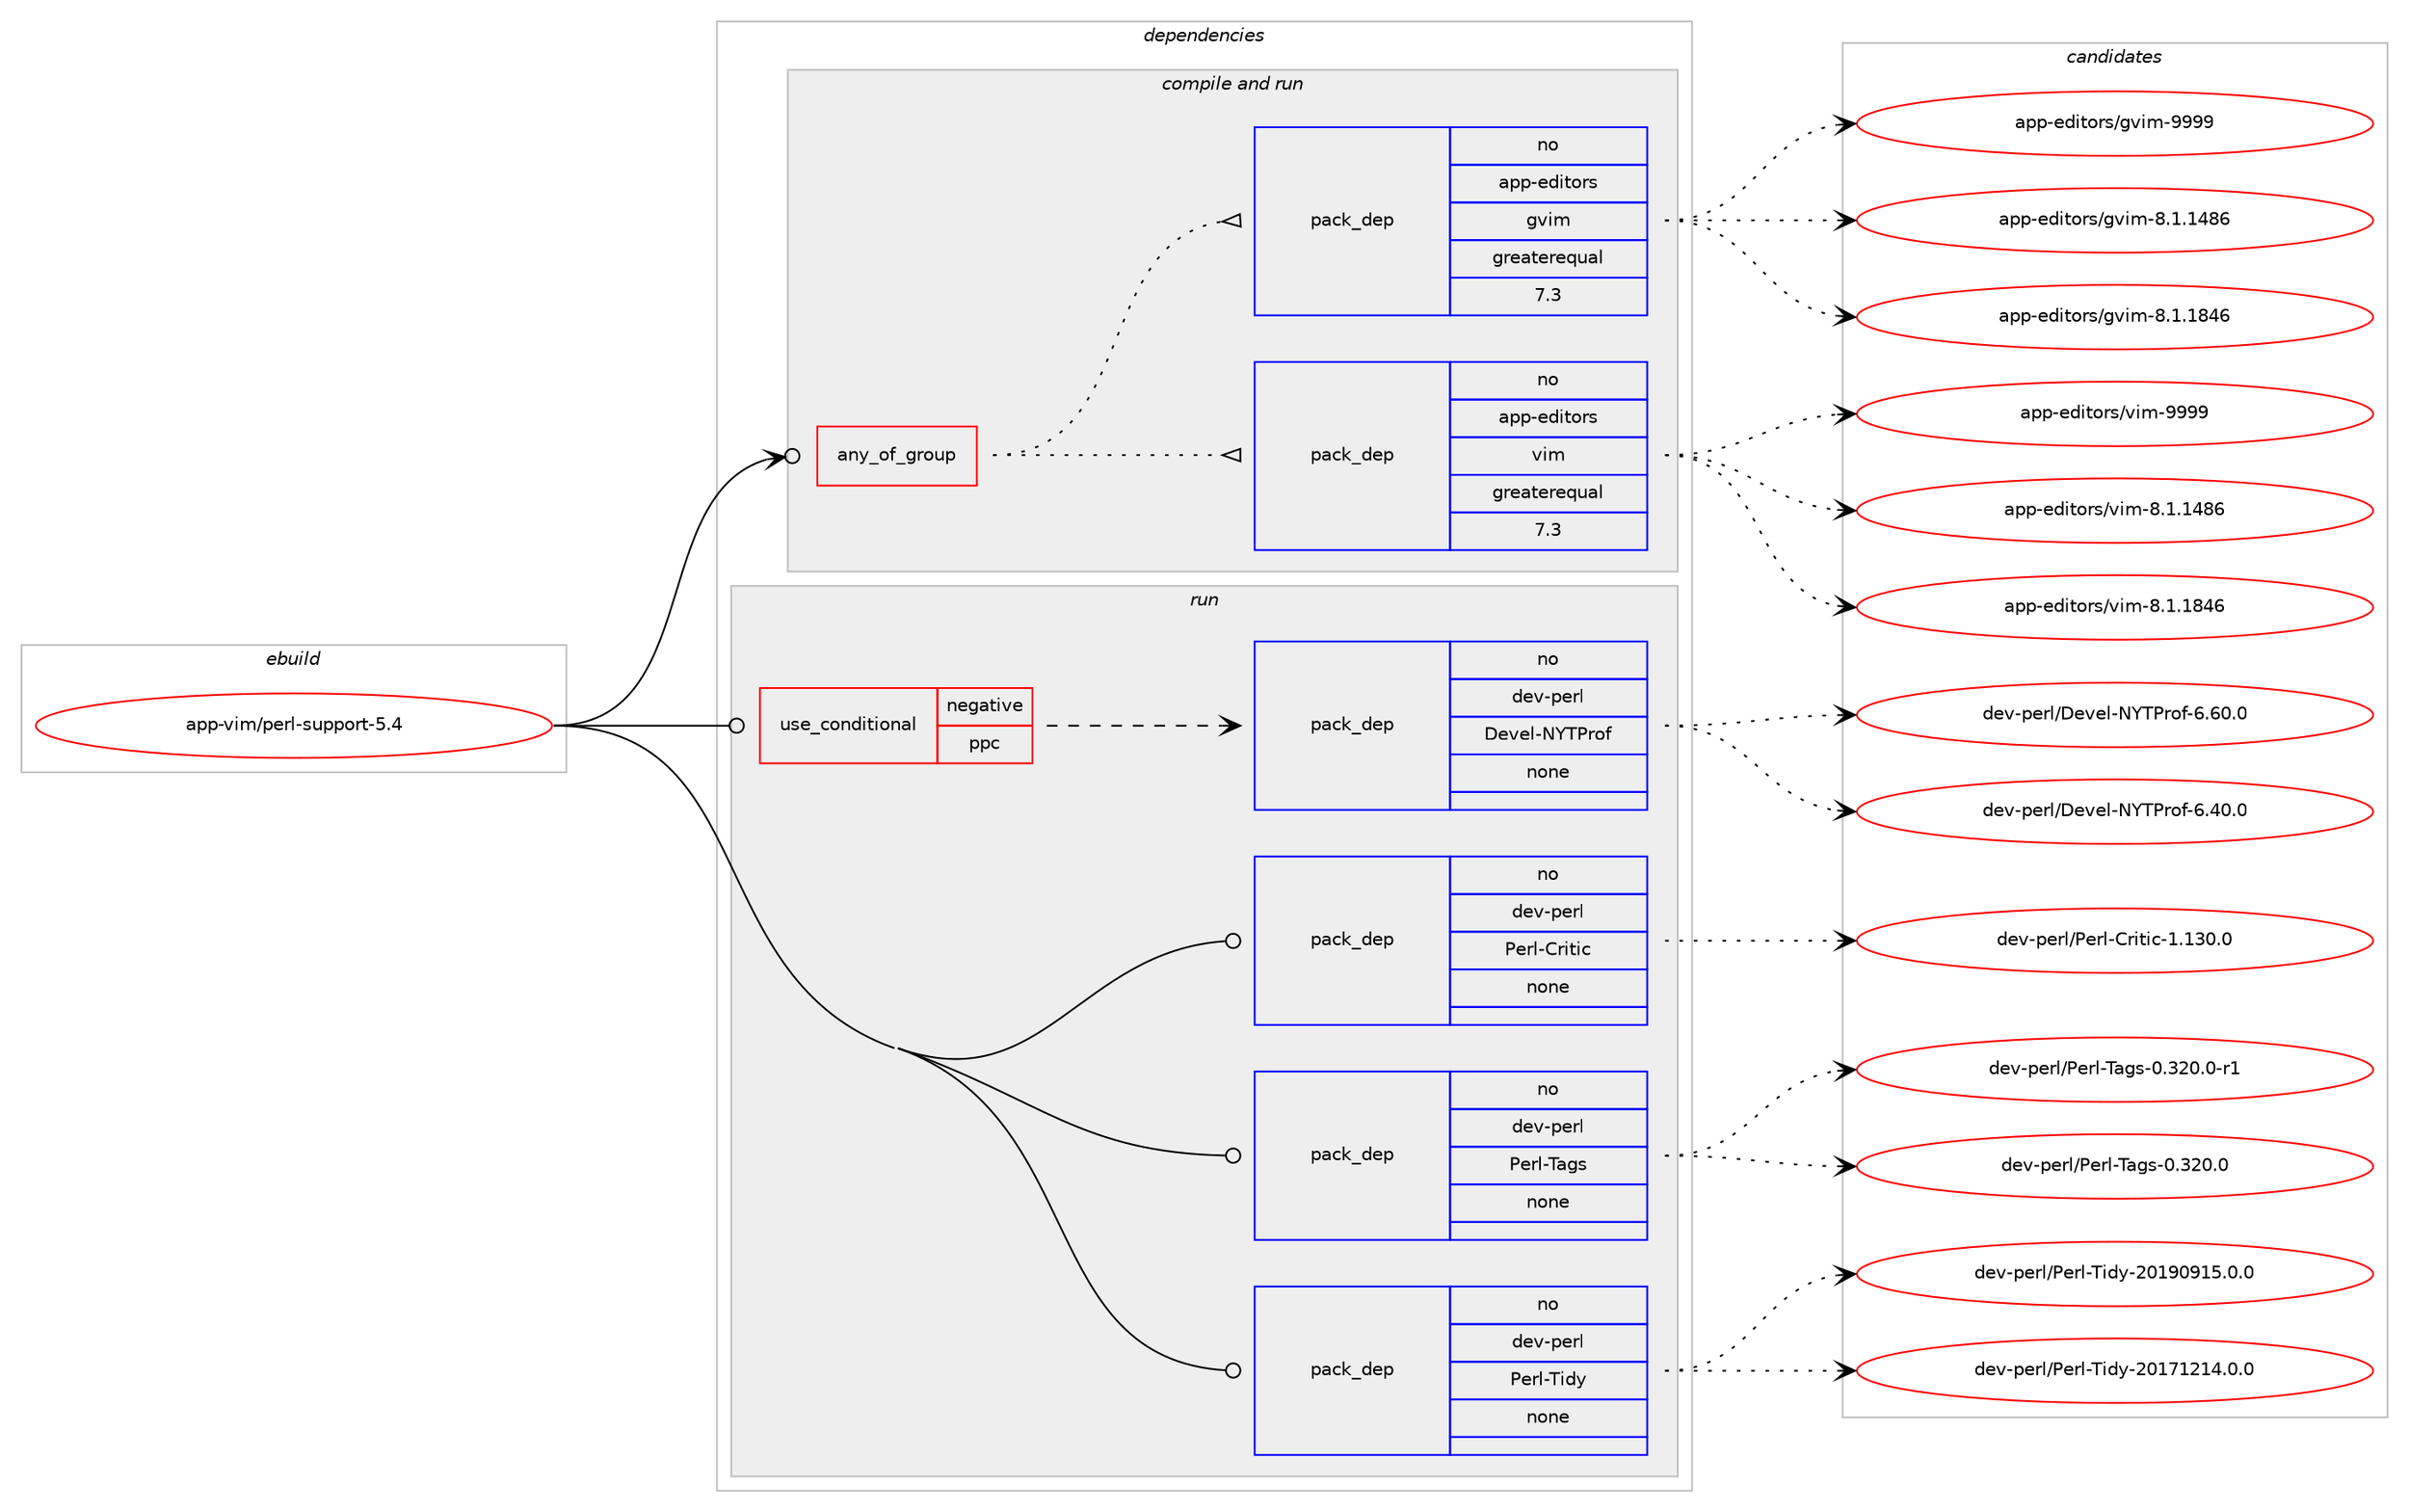 digraph prolog {

# *************
# Graph options
# *************

newrank=true;
concentrate=true;
compound=true;
graph [rankdir=LR,fontname=Helvetica,fontsize=10,ranksep=1.5];#, ranksep=2.5, nodesep=0.2];
edge  [arrowhead=vee];
node  [fontname=Helvetica,fontsize=10];

# **********
# The ebuild
# **********

subgraph cluster_leftcol {
color=gray;
rank=same;
label=<<i>ebuild</i>>;
id [label="app-vim/perl-support-5.4", color=red, width=4, href="../app-vim/perl-support-5.4.svg"];
}

# ****************
# The dependencies
# ****************

subgraph cluster_midcol {
color=gray;
label=<<i>dependencies</i>>;
subgraph cluster_compile {
fillcolor="#eeeeee";
style=filled;
label=<<i>compile</i>>;
}
subgraph cluster_compileandrun {
fillcolor="#eeeeee";
style=filled;
label=<<i>compile and run</i>>;
subgraph any9112 {
dependency514080 [label=<<TABLE BORDER="0" CELLBORDER="1" CELLSPACING="0" CELLPADDING="4"><TR><TD CELLPADDING="10">any_of_group</TD></TR></TABLE>>, shape=none, color=red];subgraph pack382432 {
dependency514081 [label=<<TABLE BORDER="0" CELLBORDER="1" CELLSPACING="0" CELLPADDING="4" WIDTH="220"><TR><TD ROWSPAN="6" CELLPADDING="30">pack_dep</TD></TR><TR><TD WIDTH="110">no</TD></TR><TR><TD>app-editors</TD></TR><TR><TD>vim</TD></TR><TR><TD>greaterequal</TD></TR><TR><TD>7.3</TD></TR></TABLE>>, shape=none, color=blue];
}
dependency514080:e -> dependency514081:w [weight=20,style="dotted",arrowhead="oinv"];
subgraph pack382433 {
dependency514082 [label=<<TABLE BORDER="0" CELLBORDER="1" CELLSPACING="0" CELLPADDING="4" WIDTH="220"><TR><TD ROWSPAN="6" CELLPADDING="30">pack_dep</TD></TR><TR><TD WIDTH="110">no</TD></TR><TR><TD>app-editors</TD></TR><TR><TD>gvim</TD></TR><TR><TD>greaterequal</TD></TR><TR><TD>7.3</TD></TR></TABLE>>, shape=none, color=blue];
}
dependency514080:e -> dependency514082:w [weight=20,style="dotted",arrowhead="oinv"];
}
id:e -> dependency514080:w [weight=20,style="solid",arrowhead="odotvee"];
}
subgraph cluster_run {
fillcolor="#eeeeee";
style=filled;
label=<<i>run</i>>;
subgraph cond122208 {
dependency514083 [label=<<TABLE BORDER="0" CELLBORDER="1" CELLSPACING="0" CELLPADDING="4"><TR><TD ROWSPAN="3" CELLPADDING="10">use_conditional</TD></TR><TR><TD>negative</TD></TR><TR><TD>ppc</TD></TR></TABLE>>, shape=none, color=red];
subgraph pack382434 {
dependency514084 [label=<<TABLE BORDER="0" CELLBORDER="1" CELLSPACING="0" CELLPADDING="4" WIDTH="220"><TR><TD ROWSPAN="6" CELLPADDING="30">pack_dep</TD></TR><TR><TD WIDTH="110">no</TD></TR><TR><TD>dev-perl</TD></TR><TR><TD>Devel-NYTProf</TD></TR><TR><TD>none</TD></TR><TR><TD></TD></TR></TABLE>>, shape=none, color=blue];
}
dependency514083:e -> dependency514084:w [weight=20,style="dashed",arrowhead="vee"];
}
id:e -> dependency514083:w [weight=20,style="solid",arrowhead="odot"];
subgraph pack382435 {
dependency514085 [label=<<TABLE BORDER="0" CELLBORDER="1" CELLSPACING="0" CELLPADDING="4" WIDTH="220"><TR><TD ROWSPAN="6" CELLPADDING="30">pack_dep</TD></TR><TR><TD WIDTH="110">no</TD></TR><TR><TD>dev-perl</TD></TR><TR><TD>Perl-Critic</TD></TR><TR><TD>none</TD></TR><TR><TD></TD></TR></TABLE>>, shape=none, color=blue];
}
id:e -> dependency514085:w [weight=20,style="solid",arrowhead="odot"];
subgraph pack382436 {
dependency514086 [label=<<TABLE BORDER="0" CELLBORDER="1" CELLSPACING="0" CELLPADDING="4" WIDTH="220"><TR><TD ROWSPAN="6" CELLPADDING="30">pack_dep</TD></TR><TR><TD WIDTH="110">no</TD></TR><TR><TD>dev-perl</TD></TR><TR><TD>Perl-Tags</TD></TR><TR><TD>none</TD></TR><TR><TD></TD></TR></TABLE>>, shape=none, color=blue];
}
id:e -> dependency514086:w [weight=20,style="solid",arrowhead="odot"];
subgraph pack382437 {
dependency514087 [label=<<TABLE BORDER="0" CELLBORDER="1" CELLSPACING="0" CELLPADDING="4" WIDTH="220"><TR><TD ROWSPAN="6" CELLPADDING="30">pack_dep</TD></TR><TR><TD WIDTH="110">no</TD></TR><TR><TD>dev-perl</TD></TR><TR><TD>Perl-Tidy</TD></TR><TR><TD>none</TD></TR><TR><TD></TD></TR></TABLE>>, shape=none, color=blue];
}
id:e -> dependency514087:w [weight=20,style="solid",arrowhead="odot"];
}
}

# **************
# The candidates
# **************

subgraph cluster_choices {
rank=same;
color=gray;
label=<<i>candidates</i>>;

subgraph choice382432 {
color=black;
nodesep=1;
choice971121124510110010511611111411547118105109455646494649525654 [label="app-editors/vim-8.1.1486", color=red, width=4,href="../app-editors/vim-8.1.1486.svg"];
choice971121124510110010511611111411547118105109455646494649565254 [label="app-editors/vim-8.1.1846", color=red, width=4,href="../app-editors/vim-8.1.1846.svg"];
choice9711211245101100105116111114115471181051094557575757 [label="app-editors/vim-9999", color=red, width=4,href="../app-editors/vim-9999.svg"];
dependency514081:e -> choice971121124510110010511611111411547118105109455646494649525654:w [style=dotted,weight="100"];
dependency514081:e -> choice971121124510110010511611111411547118105109455646494649565254:w [style=dotted,weight="100"];
dependency514081:e -> choice9711211245101100105116111114115471181051094557575757:w [style=dotted,weight="100"];
}
subgraph choice382433 {
color=black;
nodesep=1;
choice971121124510110010511611111411547103118105109455646494649525654 [label="app-editors/gvim-8.1.1486", color=red, width=4,href="../app-editors/gvim-8.1.1486.svg"];
choice971121124510110010511611111411547103118105109455646494649565254 [label="app-editors/gvim-8.1.1846", color=red, width=4,href="../app-editors/gvim-8.1.1846.svg"];
choice9711211245101100105116111114115471031181051094557575757 [label="app-editors/gvim-9999", color=red, width=4,href="../app-editors/gvim-9999.svg"];
dependency514082:e -> choice971121124510110010511611111411547103118105109455646494649525654:w [style=dotted,weight="100"];
dependency514082:e -> choice971121124510110010511611111411547103118105109455646494649565254:w [style=dotted,weight="100"];
dependency514082:e -> choice9711211245101100105116111114115471031181051094557575757:w [style=dotted,weight="100"];
}
subgraph choice382434 {
color=black;
nodesep=1;
choice100101118451121011141084768101118101108457889848011411110245544652484648 [label="dev-perl/Devel-NYTProf-6.40.0", color=red, width=4,href="../dev-perl/Devel-NYTProf-6.40.0.svg"];
choice100101118451121011141084768101118101108457889848011411110245544654484648 [label="dev-perl/Devel-NYTProf-6.60.0", color=red, width=4,href="../dev-perl/Devel-NYTProf-6.60.0.svg"];
dependency514084:e -> choice100101118451121011141084768101118101108457889848011411110245544652484648:w [style=dotted,weight="100"];
dependency514084:e -> choice100101118451121011141084768101118101108457889848011411110245544654484648:w [style=dotted,weight="100"];
}
subgraph choice382435 {
color=black;
nodesep=1;
choice1001011184511210111410847801011141084567114105116105994549464951484648 [label="dev-perl/Perl-Critic-1.130.0", color=red, width=4,href="../dev-perl/Perl-Critic-1.130.0.svg"];
dependency514085:e -> choice1001011184511210111410847801011141084567114105116105994549464951484648:w [style=dotted,weight="100"];
}
subgraph choice382436 {
color=black;
nodesep=1;
choice1001011184511210111410847801011141084584971031154548465150484648 [label="dev-perl/Perl-Tags-0.320.0", color=red, width=4,href="../dev-perl/Perl-Tags-0.320.0.svg"];
choice10010111845112101114108478010111410845849710311545484651504846484511449 [label="dev-perl/Perl-Tags-0.320.0-r1", color=red, width=4,href="../dev-perl/Perl-Tags-0.320.0-r1.svg"];
dependency514086:e -> choice1001011184511210111410847801011141084584971031154548465150484648:w [style=dotted,weight="100"];
dependency514086:e -> choice10010111845112101114108478010111410845849710311545484651504846484511449:w [style=dotted,weight="100"];
}
subgraph choice382437 {
color=black;
nodesep=1;
choice100101118451121011141084780101114108458410510012145504849554950495246484648 [label="dev-perl/Perl-Tidy-20171214.0.0", color=red, width=4,href="../dev-perl/Perl-Tidy-20171214.0.0.svg"];
choice100101118451121011141084780101114108458410510012145504849574857495346484648 [label="dev-perl/Perl-Tidy-20190915.0.0", color=red, width=4,href="../dev-perl/Perl-Tidy-20190915.0.0.svg"];
dependency514087:e -> choice100101118451121011141084780101114108458410510012145504849554950495246484648:w [style=dotted,weight="100"];
dependency514087:e -> choice100101118451121011141084780101114108458410510012145504849574857495346484648:w [style=dotted,weight="100"];
}
}

}
